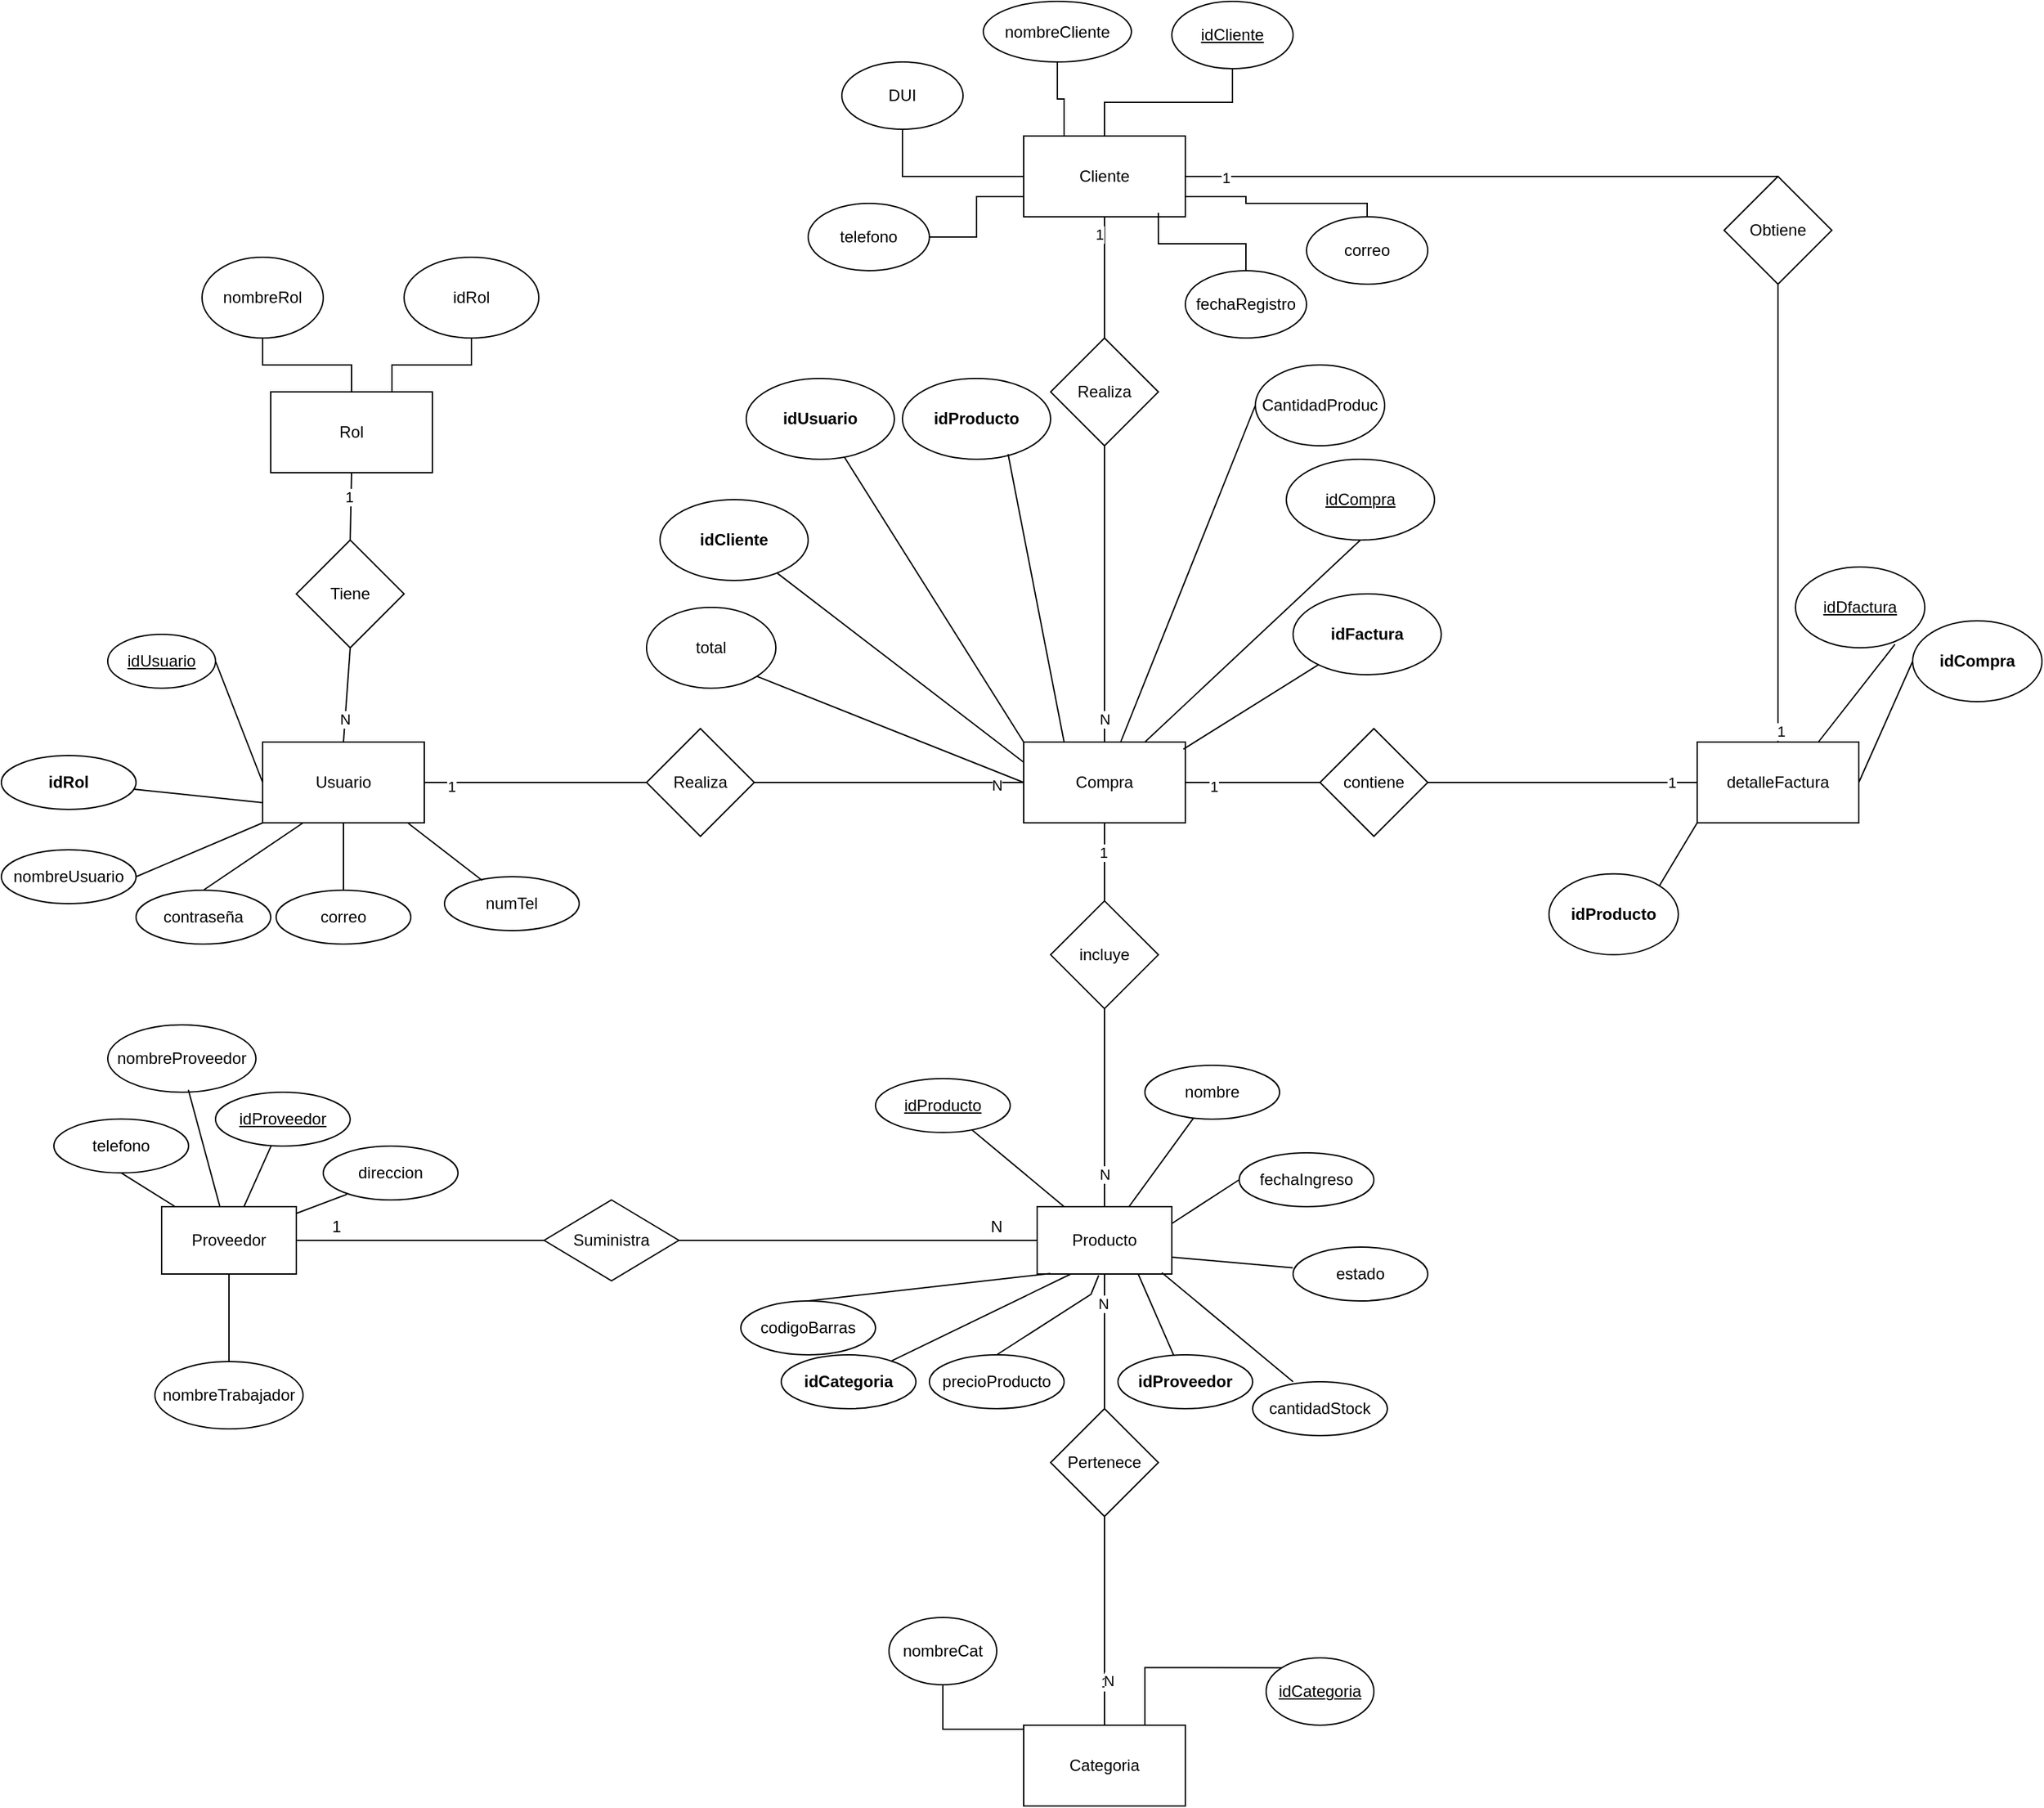 <mxfile version="28.1.2">
  <diagram name="Proveedores y Productos" id="proveedores y productos">
    <mxGraphModel dx="2412" dy="2164" grid="1" gridSize="10" guides="1" tooltips="1" connect="1" arrows="1" fold="1" page="1" pageScale="1" pageWidth="827" pageHeight="1169" math="0" shadow="0">
      <root>
        <mxCell id="0" />
        <mxCell id="1" parent="0" />
        <mxCell id="h6zpoAew70x22OwjK9tS-34" style="rounded=0;orthogonalLoop=1;jettySize=auto;html=1;exitX=0.25;exitY=1;exitDx=0;exitDy=0;endArrow=none;endFill=0;" parent="1" source="3" target="h6zpoAew70x22OwjK9tS-33" edge="1">
          <mxGeometry relative="1" as="geometry" />
        </mxCell>
        <mxCell id="3" value="Producto" style="shape=rectangle;whiteSpace=wrap;html=1;labelBackgroundColor=none;" parent="1" vertex="1">
          <mxGeometry x="630" y="455" width="100" height="50" as="geometry" />
        </mxCell>
        <mxCell id="10" value="&lt;u&gt;idProducto&lt;/u&gt;" style="ellipse;whiteSpace=wrap;html=1;labelBackgroundColor=none;" parent="1" vertex="1">
          <mxGeometry x="510" y="359.92" width="100" height="40" as="geometry" />
        </mxCell>
        <mxCell id="11" style="endArrow=none;labelBackgroundColor=none;fontColor=default;" parent="1" source="10" target="3" edge="1">
          <mxGeometry relative="1" as="geometry" />
        </mxCell>
        <mxCell id="13" style="endArrow=none;labelBackgroundColor=none;fontColor=default;exitX=0.5;exitY=0;exitDx=0;exitDy=0;" parent="1" source="08eEhRoF3qQgYaHTuPXr-30" target="3" edge="1">
          <mxGeometry relative="1" as="geometry">
            <mxPoint x="178.822" y="196.343" as="sourcePoint" />
          </mxGeometry>
        </mxCell>
        <mxCell id="08eEhRoF3qQgYaHTuPXr-32" value="N" style="edgeLabel;html=1;align=center;verticalAlign=middle;resizable=0;points=[];" parent="13" vertex="1" connectable="0">
          <mxGeometry x="0.573" y="1" relative="1" as="geometry">
            <mxPoint as="offset" />
          </mxGeometry>
        </mxCell>
        <mxCell id="14" value="nombre" style="ellipse;whiteSpace=wrap;html=1;labelBackgroundColor=none;" parent="1" vertex="1">
          <mxGeometry x="710" y="350" width="100" height="40" as="geometry" />
        </mxCell>
        <mxCell id="15" style="endArrow=none;labelBackgroundColor=none;fontColor=default;" parent="1" source="14" target="3" edge="1">
          <mxGeometry relative="1" as="geometry" />
        </mxCell>
        <mxCell id="18" style="endArrow=none;labelBackgroundColor=none;fontColor=default;" parent="1" source="16" target="3" edge="1">
          <mxGeometry relative="1" as="geometry" />
        </mxCell>
        <mxCell id="gljLNmItJ9WPMDE9Uoeo-21" value="cantidadStock" style="ellipse;whiteSpace=wrap;html=1;labelBackgroundColor=none;" parent="1" vertex="1">
          <mxGeometry x="790" y="585" width="100" height="40" as="geometry" />
        </mxCell>
        <mxCell id="gljLNmItJ9WPMDE9Uoeo-23" value="" style="endArrow=none;html=1;rounded=0;entryX=0.3;entryY=0;entryDx=0;entryDy=0;entryPerimeter=0;exitX=0.926;exitY=0.979;exitDx=0;exitDy=0;exitPerimeter=0;labelBackgroundColor=none;fontColor=default;" parent="1" source="3" target="gljLNmItJ9WPMDE9Uoeo-21" edge="1">
          <mxGeometry width="50" height="50" relative="1" as="geometry">
            <mxPoint x="680" y="480" as="sourcePoint" />
            <mxPoint x="730" y="430" as="targetPoint" />
          </mxGeometry>
        </mxCell>
        <mxCell id="gljLNmItJ9WPMDE9Uoeo-24" value="" style="endArrow=none;html=1;rounded=0;entryX=0.5;entryY=0;entryDx=0;entryDy=0;exitX=0.457;exitY=1.02;exitDx=0;exitDy=0;exitPerimeter=0;labelBackgroundColor=none;fontColor=default;" parent="1" source="3" target="gljLNmItJ9WPMDE9Uoeo-25" edge="1">
          <mxGeometry width="50" height="50" relative="1" as="geometry">
            <mxPoint x="720" y="540" as="sourcePoint" />
            <mxPoint x="737" y="566" as="targetPoint" />
            <Array as="points">
              <mxPoint x="670" y="520" />
            </Array>
          </mxGeometry>
        </mxCell>
        <mxCell id="gljLNmItJ9WPMDE9Uoeo-25" value="precioProducto" style="ellipse;whiteSpace=wrap;html=1;labelBackgroundColor=none;" parent="1" vertex="1">
          <mxGeometry x="550" y="565" width="100" height="40" as="geometry" />
        </mxCell>
        <mxCell id="gljLNmItJ9WPMDE9Uoeo-26" value="codigoBarras" style="ellipse;whiteSpace=wrap;html=1;labelBackgroundColor=none;" parent="1" vertex="1">
          <mxGeometry x="410" y="525" width="100" height="40" as="geometry" />
        </mxCell>
        <mxCell id="gljLNmItJ9WPMDE9Uoeo-27" value="" style="endArrow=none;html=1;rounded=0;entryX=0.5;entryY=0;entryDx=0;entryDy=0;exitX=0.098;exitY=0.992;exitDx=0;exitDy=0;exitPerimeter=0;labelBackgroundColor=none;fontColor=default;" parent="1" source="3" target="gljLNmItJ9WPMDE9Uoeo-26" edge="1">
          <mxGeometry width="50" height="50" relative="1" as="geometry">
            <mxPoint x="686" y="520" as="sourcePoint" />
            <mxPoint x="670" y="558" as="targetPoint" />
            <Array as="points" />
          </mxGeometry>
        </mxCell>
        <mxCell id="gljLNmItJ9WPMDE9Uoeo-28" value="fechaIngreso" style="ellipse;whiteSpace=wrap;html=1;labelBackgroundColor=none;" parent="1" vertex="1">
          <mxGeometry x="780" y="415" width="100" height="40" as="geometry" />
        </mxCell>
        <mxCell id="gljLNmItJ9WPMDE9Uoeo-29" value="estado" style="ellipse;whiteSpace=wrap;html=1;labelBackgroundColor=none;" parent="1" vertex="1">
          <mxGeometry x="820" y="485" width="100" height="40" as="geometry" />
        </mxCell>
        <mxCell id="gljLNmItJ9WPMDE9Uoeo-30" value="" style="endArrow=none;html=1;rounded=0;entryX=0;entryY=0.5;entryDx=0;entryDy=0;exitX=1;exitY=0.25;exitDx=0;exitDy=0;labelBackgroundColor=none;fontColor=default;" parent="1" source="3" target="gljLNmItJ9WPMDE9Uoeo-28" edge="1">
          <mxGeometry width="50" height="50" relative="1" as="geometry">
            <mxPoint x="730" y="520" as="sourcePoint" />
            <mxPoint x="747" y="546" as="targetPoint" />
          </mxGeometry>
        </mxCell>
        <mxCell id="gljLNmItJ9WPMDE9Uoeo-31" value="" style="endArrow=none;html=1;rounded=0;entryX=-0.002;entryY=0.383;entryDx=0;entryDy=0;entryPerimeter=0;exitX=1;exitY=0.75;exitDx=0;exitDy=0;labelBackgroundColor=none;fontColor=default;" parent="1" source="3" target="gljLNmItJ9WPMDE9Uoeo-29" edge="1">
          <mxGeometry width="50" height="50" relative="1" as="geometry">
            <mxPoint x="720" y="510" as="sourcePoint" />
            <mxPoint x="737" y="536" as="targetPoint" />
          </mxGeometry>
        </mxCell>
        <mxCell id="uA272MFgi9DEpugLpFdo-20" value="N" style="text;html=1;align=center;verticalAlign=middle;whiteSpace=wrap;rounded=0;labelBackgroundColor=none;" parent="1" vertex="1">
          <mxGeometry x="570" y="455" width="60" height="30" as="geometry" />
        </mxCell>
        <mxCell id="h6zpoAew70x22OwjK9tS-43" style="rounded=0;orthogonalLoop=1;jettySize=auto;html=1;exitX=0;exitY=0.25;exitDx=0;exitDy=0;endArrow=none;endFill=0;" parent="1" source="pQA0Kj6OJykvpGHmowDV-48" target="h6zpoAew70x22OwjK9tS-42" edge="1">
          <mxGeometry relative="1" as="geometry" />
        </mxCell>
        <mxCell id="cYDFPBk2xyAjtoR8LwgO-27" style="rounded=0;orthogonalLoop=1;jettySize=auto;html=1;entryX=0;entryY=0.5;entryDx=0;entryDy=0;endArrow=none;endFill=0;" parent="1" source="pQA0Kj6OJykvpGHmowDV-48" target="cYDFPBk2xyAjtoR8LwgO-28" edge="1">
          <mxGeometry relative="1" as="geometry">
            <mxPoint x="930" y="70" as="targetPoint" />
          </mxGeometry>
        </mxCell>
        <mxCell id="pQA0Kj6OJykvpGHmowDV-48" value="Compra" style="rounded=0;whiteSpace=wrap;html=1;" parent="1" vertex="1">
          <mxGeometry x="620" y="110" width="120" height="60" as="geometry" />
        </mxCell>
        <mxCell id="pQA0Kj6OJykvpGHmowDV-49" value="" style="endArrow=none;html=1;rounded=0;entryX=0.5;entryY=1;entryDx=0;entryDy=0;" parent="1" target="pQA0Kj6OJykvpGHmowDV-48" edge="1">
          <mxGeometry width="50" height="50" relative="1" as="geometry">
            <mxPoint x="680" y="230" as="sourcePoint" />
            <mxPoint x="630" y="300" as="targetPoint" />
          </mxGeometry>
        </mxCell>
        <mxCell id="08eEhRoF3qQgYaHTuPXr-41" value="1" style="edgeLabel;html=1;align=center;verticalAlign=middle;resizable=0;points=[];" parent="pQA0Kj6OJykvpGHmowDV-49" vertex="1" connectable="0">
          <mxGeometry x="0.26" y="1" relative="1" as="geometry">
            <mxPoint as="offset" />
          </mxGeometry>
        </mxCell>
        <mxCell id="pQA0Kj6OJykvpGHmowDV-50" value="incluye" style="rhombus;whiteSpace=wrap;html=1;" parent="1" vertex="1">
          <mxGeometry x="640" y="227.92" width="80" height="80" as="geometry" />
        </mxCell>
        <mxCell id="pQA0Kj6OJykvpGHmowDV-51" value="" style="endArrow=none;html=1;rounded=0;entryX=0.5;entryY=1;entryDx=0;entryDy=0;exitX=0.5;exitY=0;exitDx=0;exitDy=0;" parent="1" source="3" target="pQA0Kj6OJykvpGHmowDV-50" edge="1">
          <mxGeometry width="50" height="50" relative="1" as="geometry">
            <mxPoint x="580" y="350" as="sourcePoint" />
            <mxPoint x="630" y="300" as="targetPoint" />
            <Array as="points">
              <mxPoint x="680" y="380" />
            </Array>
          </mxGeometry>
        </mxCell>
        <mxCell id="08eEhRoF3qQgYaHTuPXr-42" value="N" style="edgeLabel;html=1;align=center;verticalAlign=middle;resizable=0;points=[];" parent="pQA0Kj6OJykvpGHmowDV-51" vertex="1" connectable="0">
          <mxGeometry x="-0.671" relative="1" as="geometry">
            <mxPoint as="offset" />
          </mxGeometry>
        </mxCell>
        <mxCell id="pQA0Kj6OJykvpGHmowDV-52" value="&lt;u style=&quot;&quot;&gt;idCompra&lt;/u&gt;" style="ellipse;whiteSpace=wrap;html=1;" parent="1" vertex="1">
          <mxGeometry x="815" y="-100" width="110" height="60" as="geometry" />
        </mxCell>
        <mxCell id="pQA0Kj6OJykvpGHmowDV-54" value="&lt;b&gt;idProducto&lt;/b&gt;" style="ellipse;whiteSpace=wrap;html=1;" parent="1" vertex="1">
          <mxGeometry x="530" y="-160" width="110" height="60" as="geometry" />
        </mxCell>
        <mxCell id="y7kLAWsCqg2laiNbHwTD-18" value="" style="endArrow=none;html=1;rounded=0;entryX=0.25;entryY=0;entryDx=0;entryDy=0;exitX=0.713;exitY=0.938;exitDx=0;exitDy=0;exitPerimeter=0;" parent="1" source="pQA0Kj6OJykvpGHmowDV-54" target="pQA0Kj6OJykvpGHmowDV-48" edge="1">
          <mxGeometry width="50" height="50" relative="1" as="geometry">
            <mxPoint x="580" y="210" as="sourcePoint" />
            <mxPoint x="620" y="150" as="targetPoint" />
          </mxGeometry>
        </mxCell>
        <mxCell id="y7kLAWsCqg2laiNbHwTD-19" value="" style="endArrow=none;html=1;rounded=0;exitX=0.5;exitY=1;exitDx=0;exitDy=0;entryX=0.75;entryY=0;entryDx=0;entryDy=0;" parent="1" source="pQA0Kj6OJykvpGHmowDV-52" target="pQA0Kj6OJykvpGHmowDV-48" edge="1">
          <mxGeometry width="50" height="50" relative="1" as="geometry">
            <mxPoint x="570" y="150" as="sourcePoint" />
            <mxPoint x="620" y="100" as="targetPoint" />
          </mxGeometry>
        </mxCell>
        <mxCell id="y7kLAWsCqg2laiNbHwTD-26" value="detalleFactura" style="rounded=0;whiteSpace=wrap;html=1;" parent="1" vertex="1">
          <mxGeometry x="1120" y="110" width="120" height="60" as="geometry" />
        </mxCell>
        <mxCell id="y7kLAWsCqg2laiNbHwTD-28" value="&lt;u&gt;idDfactura&lt;/u&gt;" style="ellipse;whiteSpace=wrap;html=1;" parent="1" vertex="1">
          <mxGeometry x="1193" y="-20.0" width="96" height="60" as="geometry" />
        </mxCell>
        <mxCell id="y7kLAWsCqg2laiNbHwTD-32" value="&lt;b&gt;idProducto&lt;/b&gt;" style="ellipse;whiteSpace=wrap;html=1;direction=east;" parent="1" vertex="1">
          <mxGeometry x="1010" y="207.92" width="96" height="60" as="geometry" />
        </mxCell>
        <mxCell id="y7kLAWsCqg2laiNbHwTD-35" value="" style="endArrow=none;html=1;rounded=0;entryX=0.75;entryY=0;entryDx=0;entryDy=0;exitX=0.769;exitY=0.958;exitDx=0;exitDy=0;exitPerimeter=0;" parent="1" source="y7kLAWsCqg2laiNbHwTD-28" target="y7kLAWsCqg2laiNbHwTD-26" edge="1">
          <mxGeometry width="50" height="50" relative="1" as="geometry">
            <mxPoint x="1040" y="37.92" as="sourcePoint" />
            <mxPoint x="1090" y="-12.08" as="targetPoint" />
          </mxGeometry>
        </mxCell>
        <mxCell id="y7kLAWsCqg2laiNbHwTD-37" value="" style="endArrow=none;html=1;rounded=0;entryX=0;entryY=1;entryDx=0;entryDy=0;exitX=1;exitY=0;exitDx=0;exitDy=0;" parent="1" source="y7kLAWsCqg2laiNbHwTD-32" target="y7kLAWsCqg2laiNbHwTD-26" edge="1">
          <mxGeometry width="50" height="50" relative="1" as="geometry">
            <mxPoint x="1040" y="37.92" as="sourcePoint" />
            <mxPoint x="1090" y="-12.08" as="targetPoint" />
          </mxGeometry>
        </mxCell>
        <mxCell id="y7kLAWsCqg2laiNbHwTD-38" value="&lt;b&gt;idCompra&lt;/b&gt;" style="ellipse;whiteSpace=wrap;html=1;" parent="1" vertex="1">
          <mxGeometry x="1280" y="20.0" width="96" height="60" as="geometry" />
        </mxCell>
        <mxCell id="y7kLAWsCqg2laiNbHwTD-39" value="" style="endArrow=none;html=1;rounded=0;entryX=0;entryY=0.5;entryDx=0;entryDy=0;exitX=1;exitY=0.5;exitDx=0;exitDy=0;" parent="1" source="y7kLAWsCqg2laiNbHwTD-26" target="y7kLAWsCqg2laiNbHwTD-38" edge="1">
          <mxGeometry width="50" height="50" relative="1" as="geometry">
            <mxPoint x="1210" y="67.92" as="sourcePoint" />
            <mxPoint x="1260" y="17.92" as="targetPoint" />
          </mxGeometry>
        </mxCell>
        <mxCell id="y7kLAWsCqg2laiNbHwTD-44" value="Usuario" style="rounded=0;whiteSpace=wrap;html=1;" parent="1" vertex="1">
          <mxGeometry x="55" y="110" width="120" height="60" as="geometry" />
        </mxCell>
        <mxCell id="y7kLAWsCqg2laiNbHwTD-47" value="&lt;u&gt;idUsuario&lt;/u&gt;" style="ellipse;whiteSpace=wrap;html=1;" parent="1" vertex="1">
          <mxGeometry x="-60" y="30" width="80" height="40" as="geometry" />
        </mxCell>
        <mxCell id="y7kLAWsCqg2laiNbHwTD-48" value="nombreUsuario" style="ellipse;whiteSpace=wrap;html=1;" parent="1" vertex="1">
          <mxGeometry x="-139" y="190" width="100" height="40" as="geometry" />
        </mxCell>
        <mxCell id="y7kLAWsCqg2laiNbHwTD-49" value="contraseña" style="ellipse;whiteSpace=wrap;html=1;" parent="1" vertex="1">
          <mxGeometry x="-39" y="220" width="100" height="40" as="geometry" />
        </mxCell>
        <mxCell id="y7kLAWsCqg2laiNbHwTD-50" value="correo" style="ellipse;whiteSpace=wrap;html=1;" parent="1" vertex="1">
          <mxGeometry x="65" y="220" width="100" height="40" as="geometry" />
        </mxCell>
        <mxCell id="y7kLAWsCqg2laiNbHwTD-51" value="numTel" style="ellipse;whiteSpace=wrap;html=1;" parent="1" vertex="1">
          <mxGeometry x="190" y="210" width="100" height="40" as="geometry" />
        </mxCell>
        <mxCell id="y7kLAWsCqg2laiNbHwTD-52" value="" style="endArrow=none;html=1;rounded=0;entryX=0;entryY=0.5;entryDx=0;entryDy=0;exitX=1;exitY=0.5;exitDx=0;exitDy=0;" parent="1" source="y7kLAWsCqg2laiNbHwTD-47" target="y7kLAWsCqg2laiNbHwTD-44" edge="1">
          <mxGeometry width="50" height="50" relative="1" as="geometry">
            <mxPoint x="-135" y="180" as="sourcePoint" />
            <mxPoint x="-85" y="130" as="targetPoint" />
          </mxGeometry>
        </mxCell>
        <mxCell id="y7kLAWsCqg2laiNbHwTD-54" value="" style="endArrow=none;html=1;rounded=0;entryX=0;entryY=1;entryDx=0;entryDy=0;exitX=1;exitY=0.5;exitDx=0;exitDy=0;" parent="1" source="y7kLAWsCqg2laiNbHwTD-48" target="y7kLAWsCqg2laiNbHwTD-44" edge="1">
          <mxGeometry width="50" height="50" relative="1" as="geometry">
            <mxPoint x="-135" y="180" as="sourcePoint" />
            <mxPoint x="-85" y="130" as="targetPoint" />
          </mxGeometry>
        </mxCell>
        <mxCell id="y7kLAWsCqg2laiNbHwTD-56" value="" style="endArrow=none;html=1;rounded=0;entryX=0.25;entryY=1;entryDx=0;entryDy=0;exitX=0.5;exitY=0;exitDx=0;exitDy=0;" parent="1" source="y7kLAWsCqg2laiNbHwTD-49" target="y7kLAWsCqg2laiNbHwTD-44" edge="1">
          <mxGeometry width="50" height="50" relative="1" as="geometry">
            <mxPoint x="-135" y="180" as="sourcePoint" />
            <mxPoint x="-85" y="130" as="targetPoint" />
          </mxGeometry>
        </mxCell>
        <mxCell id="y7kLAWsCqg2laiNbHwTD-57" value="" style="endArrow=none;html=1;rounded=0;entryX=0.5;entryY=1;entryDx=0;entryDy=0;exitX=0.5;exitY=0;exitDx=0;exitDy=0;" parent="1" source="y7kLAWsCqg2laiNbHwTD-50" target="y7kLAWsCqg2laiNbHwTD-44" edge="1">
          <mxGeometry width="50" height="50" relative="1" as="geometry">
            <mxPoint x="-135" y="180" as="sourcePoint" />
            <mxPoint x="-85" y="130" as="targetPoint" />
          </mxGeometry>
        </mxCell>
        <mxCell id="y7kLAWsCqg2laiNbHwTD-58" value="" style="endArrow=none;html=1;rounded=0;entryX=0.9;entryY=1.004;entryDx=0;entryDy=0;exitX=0.28;exitY=0.069;exitDx=0;exitDy=0;entryPerimeter=0;exitPerimeter=0;" parent="1" source="y7kLAWsCqg2laiNbHwTD-51" target="y7kLAWsCqg2laiNbHwTD-44" edge="1">
          <mxGeometry width="50" height="50" relative="1" as="geometry">
            <mxPoint x="-135" y="180" as="sourcePoint" />
            <mxPoint x="-85" y="130" as="targetPoint" />
          </mxGeometry>
        </mxCell>
        <mxCell id="cYDFPBk2xyAjtoR8LwgO-21" style="rounded=0;orthogonalLoop=1;jettySize=auto;html=1;endArrow=none;endFill=0;" parent="1" source="y7kLAWsCqg2laiNbHwTD-67" target="pQA0Kj6OJykvpGHmowDV-48" edge="1">
          <mxGeometry relative="1" as="geometry" />
        </mxCell>
        <mxCell id="cYDFPBk2xyAjtoR8LwgO-29" value="1" style="edgeLabel;html=1;align=center;verticalAlign=middle;resizable=0;points=[];" parent="cYDFPBk2xyAjtoR8LwgO-21" vertex="1" connectable="0">
          <mxGeometry x="0.584" y="3" relative="1" as="geometry">
            <mxPoint as="offset" />
          </mxGeometry>
        </mxCell>
        <mxCell id="y7kLAWsCqg2laiNbHwTD-67" value="contiene" style="rhombus;whiteSpace=wrap;html=1;" parent="1" vertex="1">
          <mxGeometry x="840" y="100" width="80" height="80" as="geometry" />
        </mxCell>
        <mxCell id="y7kLAWsCqg2laiNbHwTD-68" value="" style="endArrow=none;html=1;rounded=0;exitX=0;exitY=0.5;exitDx=0;exitDy=0;entryX=1;entryY=0.5;entryDx=0;entryDy=0;" parent="1" source="y7kLAWsCqg2laiNbHwTD-26" target="y7kLAWsCqg2laiNbHwTD-67" edge="1">
          <mxGeometry width="50" height="50" relative="1" as="geometry">
            <mxPoint x="1404.64" y="397.92" as="sourcePoint" />
            <mxPoint x="1454.64" y="347.92" as="targetPoint" />
          </mxGeometry>
        </mxCell>
        <mxCell id="08eEhRoF3qQgYaHTuPXr-40" value="1" style="edgeLabel;html=1;align=center;verticalAlign=middle;resizable=0;points=[];" parent="y7kLAWsCqg2laiNbHwTD-68" vertex="1" connectable="0">
          <mxGeometry x="-0.811" relative="1" as="geometry">
            <mxPoint as="offset" />
          </mxGeometry>
        </mxCell>
        <mxCell id="08eEhRoF3qQgYaHTuPXr-27" style="edgeStyle=orthogonalEdgeStyle;rounded=0;orthogonalLoop=1;jettySize=auto;html=1;entryX=0.5;entryY=1;entryDx=0;entryDy=0;endArrow=none;endFill=0;exitX=0.211;exitY=0.05;exitDx=0;exitDy=0;exitPerimeter=0;" parent="1" source="08eEhRoF3qQgYaHTuPXr-18" target="08eEhRoF3qQgYaHTuPXr-20" edge="1">
          <mxGeometry relative="1" as="geometry" />
        </mxCell>
        <mxCell id="08eEhRoF3qQgYaHTuPXr-28" style="edgeStyle=orthogonalEdgeStyle;rounded=0;orthogonalLoop=1;jettySize=auto;html=1;exitX=0.75;exitY=0;exitDx=0;exitDy=0;entryX=0;entryY=0;entryDx=0;entryDy=0;endArrow=none;endFill=0;" parent="1" source="08eEhRoF3qQgYaHTuPXr-18" target="08eEhRoF3qQgYaHTuPXr-22" edge="1">
          <mxGeometry relative="1" as="geometry" />
        </mxCell>
        <mxCell id="08eEhRoF3qQgYaHTuPXr-18" value="Categoria" style="rounded=0;whiteSpace=wrap;html=1;" parent="1" vertex="1">
          <mxGeometry x="620" y="840" width="120" height="60" as="geometry" />
        </mxCell>
        <mxCell id="08eEhRoF3qQgYaHTuPXr-20" value="nombreCat" style="ellipse;whiteSpace=wrap;html=1;" parent="1" vertex="1">
          <mxGeometry x="520" y="760" width="80" height="50" as="geometry" />
        </mxCell>
        <mxCell id="08eEhRoF3qQgYaHTuPXr-22" value="&lt;u&gt;idCategoria&lt;/u&gt;" style="ellipse;whiteSpace=wrap;html=1;" parent="1" vertex="1">
          <mxGeometry x="800" y="790" width="80" height="50" as="geometry" />
        </mxCell>
        <mxCell id="08eEhRoF3qQgYaHTuPXr-31" value="" style="endArrow=none;labelBackgroundColor=none;fontColor=default;exitX=0.5;exitY=0;exitDx=0;exitDy=0;" parent="1" source="08eEhRoF3qQgYaHTuPXr-18" target="08eEhRoF3qQgYaHTuPXr-30" edge="1">
          <mxGeometry relative="1" as="geometry">
            <mxPoint x="686" y="850" as="sourcePoint" />
            <mxPoint x="680" y="505" as="targetPoint" />
          </mxGeometry>
        </mxCell>
        <mxCell id="08eEhRoF3qQgYaHTuPXr-33" value="1" style="edgeLabel;html=1;align=center;verticalAlign=middle;resizable=0;points=[];" parent="08eEhRoF3qQgYaHTuPXr-31" vertex="1" connectable="0">
          <mxGeometry x="-0.587" relative="1" as="geometry">
            <mxPoint as="offset" />
          </mxGeometry>
        </mxCell>
        <mxCell id="-v-9oCXLF4C00A8zys7m-19" value="N" style="edgeLabel;html=1;align=center;verticalAlign=middle;resizable=0;points=[];" parent="08eEhRoF3qQgYaHTuPXr-31" vertex="1" connectable="0">
          <mxGeometry x="-0.574" y="-5" relative="1" as="geometry">
            <mxPoint x="-2" as="offset" />
          </mxGeometry>
        </mxCell>
        <mxCell id="08eEhRoF3qQgYaHTuPXr-30" value="Pertenece" style="rhombus;whiteSpace=wrap;html=1;" parent="1" vertex="1">
          <mxGeometry x="640" y="605" width="80" height="80" as="geometry" />
        </mxCell>
        <mxCell id="08eEhRoF3qQgYaHTuPXr-43" value="" style="endArrow=none;html=1;rounded=0;exitX=1;exitY=0.5;exitDx=0;exitDy=0;entryX=0;entryY=0.5;entryDx=0;entryDy=0;" parent="1" source="08eEhRoF3qQgYaHTuPXr-44" target="pQA0Kj6OJykvpGHmowDV-48" edge="1">
          <mxGeometry width="50" height="50" relative="1" as="geometry">
            <mxPoint x="280" y="230" as="sourcePoint" />
            <mxPoint x="330" y="180" as="targetPoint" />
          </mxGeometry>
        </mxCell>
        <mxCell id="08eEhRoF3qQgYaHTuPXr-56" value="N" style="edgeLabel;html=1;align=center;verticalAlign=middle;resizable=0;points=[];" parent="08eEhRoF3qQgYaHTuPXr-43" vertex="1" connectable="0">
          <mxGeometry x="0.8" y="-2" relative="1" as="geometry">
            <mxPoint as="offset" />
          </mxGeometry>
        </mxCell>
        <mxCell id="08eEhRoF3qQgYaHTuPXr-45" value="" style="endArrow=none;html=1;rounded=0;exitX=1;exitY=0.5;exitDx=0;exitDy=0;entryX=0;entryY=0.5;entryDx=0;entryDy=0;" parent="1" source="y7kLAWsCqg2laiNbHwTD-44" target="08eEhRoF3qQgYaHTuPXr-44" edge="1">
          <mxGeometry width="50" height="50" relative="1" as="geometry">
            <mxPoint x="175" y="140" as="sourcePoint" />
            <mxPoint x="620" y="140" as="targetPoint" />
          </mxGeometry>
        </mxCell>
        <mxCell id="08eEhRoF3qQgYaHTuPXr-55" value="1" style="edgeLabel;html=1;align=center;verticalAlign=middle;resizable=0;points=[];" parent="08eEhRoF3qQgYaHTuPXr-45" vertex="1" connectable="0">
          <mxGeometry x="-0.758" y="-3" relative="1" as="geometry">
            <mxPoint as="offset" />
          </mxGeometry>
        </mxCell>
        <mxCell id="08eEhRoF3qQgYaHTuPXr-44" value="Realiza" style="rhombus;whiteSpace=wrap;html=1;" parent="1" vertex="1">
          <mxGeometry x="340" y="100" width="80" height="80" as="geometry" />
        </mxCell>
        <mxCell id="08eEhRoF3qQgYaHTuPXr-50" style="edgeStyle=orthogonalEdgeStyle;rounded=0;orthogonalLoop=1;jettySize=auto;html=1;entryX=0.5;entryY=1;entryDx=0;entryDy=0;endArrow=none;endFill=0;exitX=0.75;exitY=0;exitDx=0;exitDy=0;" parent="1" source="08eEhRoF3qQgYaHTuPXr-47" target="08eEhRoF3qQgYaHTuPXr-48" edge="1">
          <mxGeometry relative="1" as="geometry" />
        </mxCell>
        <mxCell id="08eEhRoF3qQgYaHTuPXr-51" style="edgeStyle=orthogonalEdgeStyle;rounded=0;orthogonalLoop=1;jettySize=auto;html=1;entryX=0.5;entryY=1;entryDx=0;entryDy=0;endArrow=none;endFill=0;" parent="1" source="08eEhRoF3qQgYaHTuPXr-47" target="08eEhRoF3qQgYaHTuPXr-49" edge="1">
          <mxGeometry relative="1" as="geometry" />
        </mxCell>
        <mxCell id="08eEhRoF3qQgYaHTuPXr-47" value="Rol" style="rounded=0;whiteSpace=wrap;html=1;" parent="1" vertex="1">
          <mxGeometry x="61" y="-150" width="120" height="60" as="geometry" />
        </mxCell>
        <mxCell id="08eEhRoF3qQgYaHTuPXr-48" value="idRol" style="ellipse;whiteSpace=wrap;html=1;" parent="1" vertex="1">
          <mxGeometry x="160" y="-250" width="100" height="60" as="geometry" />
        </mxCell>
        <mxCell id="08eEhRoF3qQgYaHTuPXr-49" value="nombreRol" style="ellipse;whiteSpace=wrap;html=1;" parent="1" vertex="1">
          <mxGeometry x="10" y="-250" width="90" height="60" as="geometry" />
        </mxCell>
        <mxCell id="08eEhRoF3qQgYaHTuPXr-52" value="" style="endArrow=none;html=1;rounded=0;entryX=0.5;entryY=1;entryDx=0;entryDy=0;exitX=0.5;exitY=0;exitDx=0;exitDy=0;" parent="1" source="08eEhRoF3qQgYaHTuPXr-53" target="08eEhRoF3qQgYaHTuPXr-47" edge="1">
          <mxGeometry width="50" height="50" relative="1" as="geometry">
            <mxPoint x="250" y="120" as="sourcePoint" />
            <mxPoint x="300" y="70" as="targetPoint" />
          </mxGeometry>
        </mxCell>
        <mxCell id="08eEhRoF3qQgYaHTuPXr-58" value="1" style="edgeLabel;html=1;align=center;verticalAlign=middle;resizable=0;points=[];" parent="08eEhRoF3qQgYaHTuPXr-52" vertex="1" connectable="0">
          <mxGeometry x="0.305" y="2" relative="1" as="geometry">
            <mxPoint as="offset" />
          </mxGeometry>
        </mxCell>
        <mxCell id="08eEhRoF3qQgYaHTuPXr-54" value="" style="endArrow=none;html=1;rounded=0;entryX=0.5;entryY=1;entryDx=0;entryDy=0;exitX=0.5;exitY=0;exitDx=0;exitDy=0;" parent="1" source="y7kLAWsCqg2laiNbHwTD-44" target="08eEhRoF3qQgYaHTuPXr-53" edge="1">
          <mxGeometry width="50" height="50" relative="1" as="geometry">
            <mxPoint x="115" y="110" as="sourcePoint" />
            <mxPoint x="121" y="-90" as="targetPoint" />
          </mxGeometry>
        </mxCell>
        <mxCell id="08eEhRoF3qQgYaHTuPXr-57" value="N" style="edgeLabel;html=1;align=center;verticalAlign=middle;resizable=0;points=[];" parent="08eEhRoF3qQgYaHTuPXr-54" vertex="1" connectable="0">
          <mxGeometry x="-0.515" relative="1" as="geometry">
            <mxPoint as="offset" />
          </mxGeometry>
        </mxCell>
        <mxCell id="08eEhRoF3qQgYaHTuPXr-53" value="Tiene" style="rhombus;whiteSpace=wrap;html=1;" parent="1" vertex="1">
          <mxGeometry x="80" y="-40" width="80" height="80" as="geometry" />
        </mxCell>
        <mxCell id="08eEhRoF3qQgYaHTuPXr-61" style="rounded=0;orthogonalLoop=1;jettySize=auto;html=1;entryX=0.75;entryY=1;entryDx=0;entryDy=0;endArrow=none;endFill=0;" parent="1" source="08eEhRoF3qQgYaHTuPXr-60" target="3" edge="1">
          <mxGeometry relative="1" as="geometry" />
        </mxCell>
        <mxCell id="08eEhRoF3qQgYaHTuPXr-60" value="&lt;b&gt;idProveedor&lt;/b&gt;" style="ellipse;whiteSpace=wrap;html=1;labelBackgroundColor=none;" parent="1" vertex="1">
          <mxGeometry x="690" y="565" width="100" height="40" as="geometry" />
        </mxCell>
        <mxCell id="08eEhRoF3qQgYaHTuPXr-65" value="&lt;b&gt;idFactura&lt;/b&gt;" style="ellipse;whiteSpace=wrap;html=1;" parent="1" vertex="1">
          <mxGeometry x="820" width="110" height="60" as="geometry" />
        </mxCell>
        <mxCell id="08eEhRoF3qQgYaHTuPXr-66" style="rounded=0;orthogonalLoop=1;jettySize=auto;html=1;entryX=0.988;entryY=0.088;entryDx=0;entryDy=0;entryPerimeter=0;endArrow=none;endFill=0;" parent="1" source="08eEhRoF3qQgYaHTuPXr-65" target="pQA0Kj6OJykvpGHmowDV-48" edge="1">
          <mxGeometry relative="1" as="geometry" />
        </mxCell>
        <mxCell id="08eEhRoF3qQgYaHTuPXr-73" style="rounded=0;orthogonalLoop=1;jettySize=auto;html=1;entryX=0;entryY=0;entryDx=0;entryDy=0;endArrow=none;endFill=0;" parent="1" source="08eEhRoF3qQgYaHTuPXr-72" target="pQA0Kj6OJykvpGHmowDV-48" edge="1">
          <mxGeometry relative="1" as="geometry" />
        </mxCell>
        <mxCell id="08eEhRoF3qQgYaHTuPXr-72" value="&lt;b&gt;idUsuario&lt;/b&gt;" style="ellipse;whiteSpace=wrap;html=1;" parent="1" vertex="1">
          <mxGeometry x="414" y="-160" width="110" height="60" as="geometry" />
        </mxCell>
        <mxCell id="h6zpoAew70x22OwjK9tS-33" value="&lt;b&gt;idCategoria&lt;/b&gt;" style="ellipse;whiteSpace=wrap;html=1;labelBackgroundColor=none;" parent="1" vertex="1">
          <mxGeometry x="440" y="565" width="100" height="40" as="geometry" />
        </mxCell>
        <mxCell id="h6zpoAew70x22OwjK9tS-40" style="edgeStyle=orthogonalEdgeStyle;rounded=0;orthogonalLoop=1;jettySize=auto;html=1;entryX=0.5;entryY=1;entryDx=0;entryDy=0;endArrow=none;endFill=0;" parent="1" source="h6zpoAew70x22OwjK9tS-35" target="h6zpoAew70x22OwjK9tS-39" edge="1">
          <mxGeometry relative="1" as="geometry" />
        </mxCell>
        <mxCell id="h6zpoAew70x22OwjK9tS-44" style="edgeStyle=orthogonalEdgeStyle;rounded=0;orthogonalLoop=1;jettySize=auto;html=1;exitX=0.25;exitY=0;exitDx=0;exitDy=0;entryX=0.5;entryY=1;entryDx=0;entryDy=0;endArrow=none;endFill=0;" parent="1" source="h6zpoAew70x22OwjK9tS-35" target="h6zpoAew70x22OwjK9tS-41" edge="1">
          <mxGeometry relative="1" as="geometry" />
        </mxCell>
        <mxCell id="h6zpoAew70x22OwjK9tS-47" style="edgeStyle=orthogonalEdgeStyle;rounded=0;orthogonalLoop=1;jettySize=auto;html=1;entryX=0.5;entryY=1;entryDx=0;entryDy=0;endArrow=none;endFill=0;" parent="1" source="h6zpoAew70x22OwjK9tS-35" target="h6zpoAew70x22OwjK9tS-46" edge="1">
          <mxGeometry relative="1" as="geometry" />
        </mxCell>
        <mxCell id="Q_7jBojn_OcZY7hOuqUb-18" style="rounded=0;orthogonalLoop=1;jettySize=auto;html=1;entryX=0.5;entryY=0;entryDx=0;entryDy=0;shape=wire;dashed=1;endArrow=none;endFill=0;" edge="1" parent="1" source="Q_7jBojn_OcZY7hOuqUb-22" target="y7kLAWsCqg2laiNbHwTD-26">
          <mxGeometry relative="1" as="geometry">
            <mxPoint x="1150" y="-310" as="targetPoint" />
            <Array as="points" />
          </mxGeometry>
        </mxCell>
        <mxCell id="Q_7jBojn_OcZY7hOuqUb-21" value="1" style="edgeLabel;html=1;align=center;verticalAlign=middle;resizable=0;points=[];" vertex="1" connectable="0" parent="Q_7jBojn_OcZY7hOuqUb-18">
          <mxGeometry x="0.949" y="2" relative="1" as="geometry">
            <mxPoint as="offset" />
          </mxGeometry>
        </mxCell>
        <mxCell id="h6zpoAew70x22OwjK9tS-35" value="Cliente" style="rounded=0;whiteSpace=wrap;html=1;" parent="1" vertex="1">
          <mxGeometry x="620" y="-340" width="120" height="60" as="geometry" />
        </mxCell>
        <mxCell id="h6zpoAew70x22OwjK9tS-37" style="edgeStyle=orthogonalEdgeStyle;rounded=0;orthogonalLoop=1;jettySize=auto;html=1;entryX=0.5;entryY=0;entryDx=0;entryDy=0;endArrow=none;endFill=0;" parent="1" source="h6zpoAew70x22OwjK9tS-36" target="pQA0Kj6OJykvpGHmowDV-48" edge="1">
          <mxGeometry relative="1" as="geometry" />
        </mxCell>
        <mxCell id="cYDFPBk2xyAjtoR8LwgO-20" value="N" style="edgeLabel;html=1;align=center;verticalAlign=middle;resizable=0;points=[];" parent="h6zpoAew70x22OwjK9tS-37" vertex="1" connectable="0">
          <mxGeometry x="0.844" relative="1" as="geometry">
            <mxPoint as="offset" />
          </mxGeometry>
        </mxCell>
        <mxCell id="h6zpoAew70x22OwjK9tS-38" style="edgeStyle=orthogonalEdgeStyle;rounded=0;orthogonalLoop=1;jettySize=auto;html=1;entryX=0.5;entryY=1;entryDx=0;entryDy=0;endArrow=none;endFill=0;" parent="1" source="h6zpoAew70x22OwjK9tS-36" target="h6zpoAew70x22OwjK9tS-35" edge="1">
          <mxGeometry relative="1" as="geometry" />
        </mxCell>
        <mxCell id="cYDFPBk2xyAjtoR8LwgO-19" value="1" style="edgeLabel;html=1;align=center;verticalAlign=middle;resizable=0;points=[];" parent="h6zpoAew70x22OwjK9tS-38" vertex="1" connectable="0">
          <mxGeometry x="0.714" y="4" relative="1" as="geometry">
            <mxPoint as="offset" />
          </mxGeometry>
        </mxCell>
        <mxCell id="h6zpoAew70x22OwjK9tS-36" value="Realiza" style="rhombus;whiteSpace=wrap;html=1;" parent="1" vertex="1">
          <mxGeometry x="640" y="-190" width="80" height="80" as="geometry" />
        </mxCell>
        <mxCell id="h6zpoAew70x22OwjK9tS-39" value="&lt;u&gt;idCliente&lt;/u&gt;" style="ellipse;whiteSpace=wrap;html=1;" parent="1" vertex="1">
          <mxGeometry x="730" y="-440" width="90" height="50" as="geometry" />
        </mxCell>
        <mxCell id="h6zpoAew70x22OwjK9tS-41" value="nombreCliente" style="ellipse;whiteSpace=wrap;html=1;" parent="1" vertex="1">
          <mxGeometry x="590" y="-440" width="110" height="45" as="geometry" />
        </mxCell>
        <mxCell id="h6zpoAew70x22OwjK9tS-42" value="&lt;b&gt;idCliente&lt;/b&gt;" style="ellipse;whiteSpace=wrap;html=1;" parent="1" vertex="1">
          <mxGeometry x="350" y="-70" width="110" height="60" as="geometry" />
        </mxCell>
        <mxCell id="h6zpoAew70x22OwjK9tS-46" value="DUI" style="ellipse;whiteSpace=wrap;html=1;" parent="1" vertex="1">
          <mxGeometry x="485" y="-395" width="90" height="50" as="geometry" />
        </mxCell>
        <mxCell id="h6zpoAew70x22OwjK9tS-54" style="edgeStyle=orthogonalEdgeStyle;rounded=0;orthogonalLoop=1;jettySize=auto;html=1;entryX=0;entryY=0.75;entryDx=0;entryDy=0;endArrow=none;endFill=0;" parent="1" source="h6zpoAew70x22OwjK9tS-50" target="h6zpoAew70x22OwjK9tS-35" edge="1">
          <mxGeometry relative="1" as="geometry" />
        </mxCell>
        <mxCell id="h6zpoAew70x22OwjK9tS-50" value="telefono" style="ellipse;whiteSpace=wrap;html=1;" parent="1" vertex="1">
          <mxGeometry x="460" y="-290" width="90" height="50" as="geometry" />
        </mxCell>
        <mxCell id="h6zpoAew70x22OwjK9tS-56" style="edgeStyle=orthogonalEdgeStyle;rounded=0;orthogonalLoop=1;jettySize=auto;html=1;entryX=1;entryY=0.75;entryDx=0;entryDy=0;endArrow=none;endFill=0;" parent="1" source="h6zpoAew70x22OwjK9tS-51" target="h6zpoAew70x22OwjK9tS-35" edge="1">
          <mxGeometry relative="1" as="geometry">
            <Array as="points">
              <mxPoint x="875" y="-290" />
              <mxPoint x="785" y="-290" />
              <mxPoint x="785" y="-295" />
            </Array>
          </mxGeometry>
        </mxCell>
        <mxCell id="h6zpoAew70x22OwjK9tS-51" value="correo" style="ellipse;whiteSpace=wrap;html=1;" parent="1" vertex="1">
          <mxGeometry x="830" y="-280" width="90" height="50" as="geometry" />
        </mxCell>
        <mxCell id="h6zpoAew70x22OwjK9tS-52" value="fechaRegistro" style="ellipse;whiteSpace=wrap;html=1;" parent="1" vertex="1">
          <mxGeometry x="740" y="-240" width="90" height="50" as="geometry" />
        </mxCell>
        <mxCell id="h6zpoAew70x22OwjK9tS-55" style="edgeStyle=orthogonalEdgeStyle;rounded=0;orthogonalLoop=1;jettySize=auto;html=1;entryX=0.833;entryY=0.95;entryDx=0;entryDy=0;entryPerimeter=0;endArrow=none;endFill=0;" parent="1" source="h6zpoAew70x22OwjK9tS-52" target="h6zpoAew70x22OwjK9tS-35" edge="1">
          <mxGeometry relative="1" as="geometry" />
        </mxCell>
        <mxCell id="cYDFPBk2xyAjtoR8LwgO-23" style="rounded=0;orthogonalLoop=1;jettySize=auto;html=1;entryX=0;entryY=0.75;entryDx=0;entryDy=0;endArrow=none;endFill=0;" parent="1" source="cYDFPBk2xyAjtoR8LwgO-22" target="y7kLAWsCqg2laiNbHwTD-44" edge="1">
          <mxGeometry relative="1" as="geometry" />
        </mxCell>
        <mxCell id="cYDFPBk2xyAjtoR8LwgO-22" value="&lt;b&gt;idRol&lt;/b&gt;" style="ellipse;whiteSpace=wrap;html=1;" parent="1" vertex="1">
          <mxGeometry x="-139" y="120" width="100" height="40" as="geometry" />
        </mxCell>
        <mxCell id="cYDFPBk2xyAjtoR8LwgO-28" value="CantidadProduc" style="ellipse;whiteSpace=wrap;html=1;" parent="1" vertex="1">
          <mxGeometry x="792" y="-170" width="96" height="60" as="geometry" />
        </mxCell>
        <mxCell id="cYDFPBk2xyAjtoR8LwgO-31" value="total" style="ellipse;whiteSpace=wrap;html=1;" parent="1" vertex="1">
          <mxGeometry x="340" y="10.0" width="96" height="60" as="geometry" />
        </mxCell>
        <mxCell id="cYDFPBk2xyAjtoR8LwgO-32" value="" style="endArrow=none;html=1;rounded=0;entryX=1;entryY=1;entryDx=0;entryDy=0;exitX=0;exitY=0.5;exitDx=0;exitDy=0;" parent="1" source="pQA0Kj6OJykvpGHmowDV-48" target="cYDFPBk2xyAjtoR8LwgO-31" edge="1">
          <mxGeometry width="50" height="50" relative="1" as="geometry">
            <mxPoint x="302" y="-18.96" as="sourcePoint" />
            <mxPoint x="314" y="-181.04" as="targetPoint" />
          </mxGeometry>
        </mxCell>
        <mxCell id="Q_7jBojn_OcZY7hOuqUb-23" value="" style="rounded=0;orthogonalLoop=1;jettySize=auto;html=1;entryX=0.5;entryY=0;entryDx=0;entryDy=0;shape=wire;dashed=1;endArrow=none;endFill=0;" edge="1" parent="1" source="h6zpoAew70x22OwjK9tS-35" target="Q_7jBojn_OcZY7hOuqUb-22">
          <mxGeometry relative="1" as="geometry">
            <mxPoint x="1180" y="110" as="targetPoint" />
            <mxPoint x="740" y="-310" as="sourcePoint" />
            <Array as="points" />
          </mxGeometry>
        </mxCell>
        <mxCell id="Q_7jBojn_OcZY7hOuqUb-24" value="1" style="edgeLabel;html=1;align=center;verticalAlign=middle;resizable=0;points=[];" vertex="1" connectable="0" parent="Q_7jBojn_OcZY7hOuqUb-23">
          <mxGeometry x="-0.866" y="-1" relative="1" as="geometry">
            <mxPoint as="offset" />
          </mxGeometry>
        </mxCell>
        <mxCell id="Q_7jBojn_OcZY7hOuqUb-22" value="Obtiene" style="rhombus;whiteSpace=wrap;html=1;" vertex="1" parent="1">
          <mxGeometry x="1140" y="-310" width="80" height="80" as="geometry" />
        </mxCell>
        <mxCell id="Q_7jBojn_OcZY7hOuqUb-26" value="" style="group" vertex="1" connectable="0" parent="1">
          <mxGeometry x="-100" y="320" width="464" height="300" as="geometry" />
        </mxCell>
        <mxCell id="cYDFPBk2xyAjtoR8LwgO-33" style="rounded=0;orthogonalLoop=1;jettySize=auto;html=1;entryX=0.5;entryY=0;entryDx=0;entryDy=0;endArrow=none;endFill=0;" parent="Q_7jBojn_OcZY7hOuqUb-26" source="2" target="cYDFPBk2xyAjtoR8LwgO-34" edge="1">
          <mxGeometry relative="1" as="geometry">
            <mxPoint x="130" y="250" as="targetPoint" />
          </mxGeometry>
        </mxCell>
        <mxCell id="2" value="Proveedor" style="shape=rectangle;whiteSpace=wrap;html=1;labelBackgroundColor=none;" parent="Q_7jBojn_OcZY7hOuqUb-26" vertex="1">
          <mxGeometry x="80" y="135.0" width="100" height="50" as="geometry" />
        </mxCell>
        <mxCell id="4" value="&lt;u&gt;idProveedor&lt;/u&gt;" style="ellipse;whiteSpace=wrap;html=1;labelBackgroundColor=none;" parent="Q_7jBojn_OcZY7hOuqUb-26" vertex="1">
          <mxGeometry x="120" y="50" width="100" height="40" as="geometry" />
        </mxCell>
        <mxCell id="5" style="endArrow=none;labelBackgroundColor=none;fontColor=default;" parent="Q_7jBojn_OcZY7hOuqUb-26" source="4" target="2" edge="1">
          <mxGeometry relative="1" as="geometry" />
        </mxCell>
        <mxCell id="6" value="nombreProveedor" style="ellipse;whiteSpace=wrap;html=1;labelBackgroundColor=none;" parent="Q_7jBojn_OcZY7hOuqUb-26" vertex="1">
          <mxGeometry x="40" width="110" height="50" as="geometry" />
        </mxCell>
        <mxCell id="7" style="endArrow=none;labelBackgroundColor=none;fontColor=default;exitX=0.544;exitY=0.964;exitDx=0;exitDy=0;exitPerimeter=0;" parent="Q_7jBojn_OcZY7hOuqUb-26" source="6" target="2" edge="1">
          <mxGeometry relative="1" as="geometry">
            <mxPoint x="104.45" y="49.921" as="sourcePoint" />
          </mxGeometry>
        </mxCell>
        <mxCell id="8" value="telefono" style="ellipse;whiteSpace=wrap;html=1;labelBackgroundColor=none;" parent="Q_7jBojn_OcZY7hOuqUb-26" vertex="1">
          <mxGeometry y="69.92" width="100" height="40" as="geometry" />
        </mxCell>
        <mxCell id="9" style="endArrow=none;labelBackgroundColor=none;fontColor=default;exitX=0.5;exitY=1;exitDx=0;exitDy=0;" parent="Q_7jBojn_OcZY7hOuqUb-26" source="8" target="2" edge="1">
          <mxGeometry relative="1" as="geometry">
            <mxPoint x="81.064" y="118.139" as="sourcePoint" />
          </mxGeometry>
        </mxCell>
        <mxCell id="16" value="Suministra" style="rhombus;whiteSpace=wrap;html=1;labelBackgroundColor=none;" parent="Q_7jBojn_OcZY7hOuqUb-26" vertex="1">
          <mxGeometry x="364" y="130" width="100" height="60" as="geometry" />
        </mxCell>
        <mxCell id="17" style="endArrow=none;labelBackgroundColor=none;fontColor=default;" parent="Q_7jBojn_OcZY7hOuqUb-26" source="2" target="16" edge="1">
          <mxGeometry relative="1" as="geometry" />
        </mxCell>
        <mxCell id="gljLNmItJ9WPMDE9Uoeo-18" value="direccion" style="ellipse;whiteSpace=wrap;html=1;labelBackgroundColor=none;" parent="Q_7jBojn_OcZY7hOuqUb-26" vertex="1">
          <mxGeometry x="200" y="90" width="100" height="40" as="geometry" />
        </mxCell>
        <mxCell id="gljLNmItJ9WPMDE9Uoeo-20" value="" style="endArrow=none;html=1;rounded=0;entryX=0.176;entryY=0.895;entryDx=0;entryDy=0;entryPerimeter=0;labelBackgroundColor=none;fontColor=default;" parent="Q_7jBojn_OcZY7hOuqUb-26" target="gljLNmItJ9WPMDE9Uoeo-18" edge="1">
          <mxGeometry width="50" height="50" relative="1" as="geometry">
            <mxPoint x="180" y="140.0" as="sourcePoint" />
            <mxPoint x="170" y="120" as="targetPoint" />
          </mxGeometry>
        </mxCell>
        <mxCell id="uA272MFgi9DEpugLpFdo-18" value="1" style="text;html=1;align=center;verticalAlign=middle;whiteSpace=wrap;rounded=0;labelBackgroundColor=none;" parent="Q_7jBojn_OcZY7hOuqUb-26" vertex="1">
          <mxGeometry x="180" y="135.0" width="60" height="30" as="geometry" />
        </mxCell>
        <mxCell id="cYDFPBk2xyAjtoR8LwgO-34" value="nombreTrabajador" style="ellipse;whiteSpace=wrap;html=1;labelBackgroundColor=none;" parent="Q_7jBojn_OcZY7hOuqUb-26" vertex="1">
          <mxGeometry x="75" y="250" width="110" height="50" as="geometry" />
        </mxCell>
      </root>
    </mxGraphModel>
  </diagram>
</mxfile>
